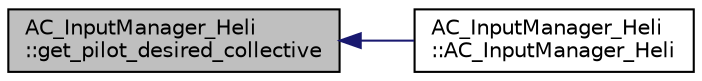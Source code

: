 digraph "AC_InputManager_Heli::get_pilot_desired_collective"
{
 // INTERACTIVE_SVG=YES
  edge [fontname="Helvetica",fontsize="10",labelfontname="Helvetica",labelfontsize="10"];
  node [fontname="Helvetica",fontsize="10",shape=record];
  rankdir="LR";
  Node1 [label="AC_InputManager_Heli\l::get_pilot_desired_collective",height=0.2,width=0.4,color="black", fillcolor="grey75", style="filled", fontcolor="black"];
  Node1 -> Node2 [dir="back",color="midnightblue",fontsize="10",style="solid",fontname="Helvetica"];
  Node2 [label="AC_InputManager_Heli\l::AC_InputManager_Heli",height=0.2,width=0.4,color="black", fillcolor="white", style="filled",URL="$classAC__InputManager__Heli.html#a17b76b52c6f7baba0d93878ea1d6dbc0"];
}
